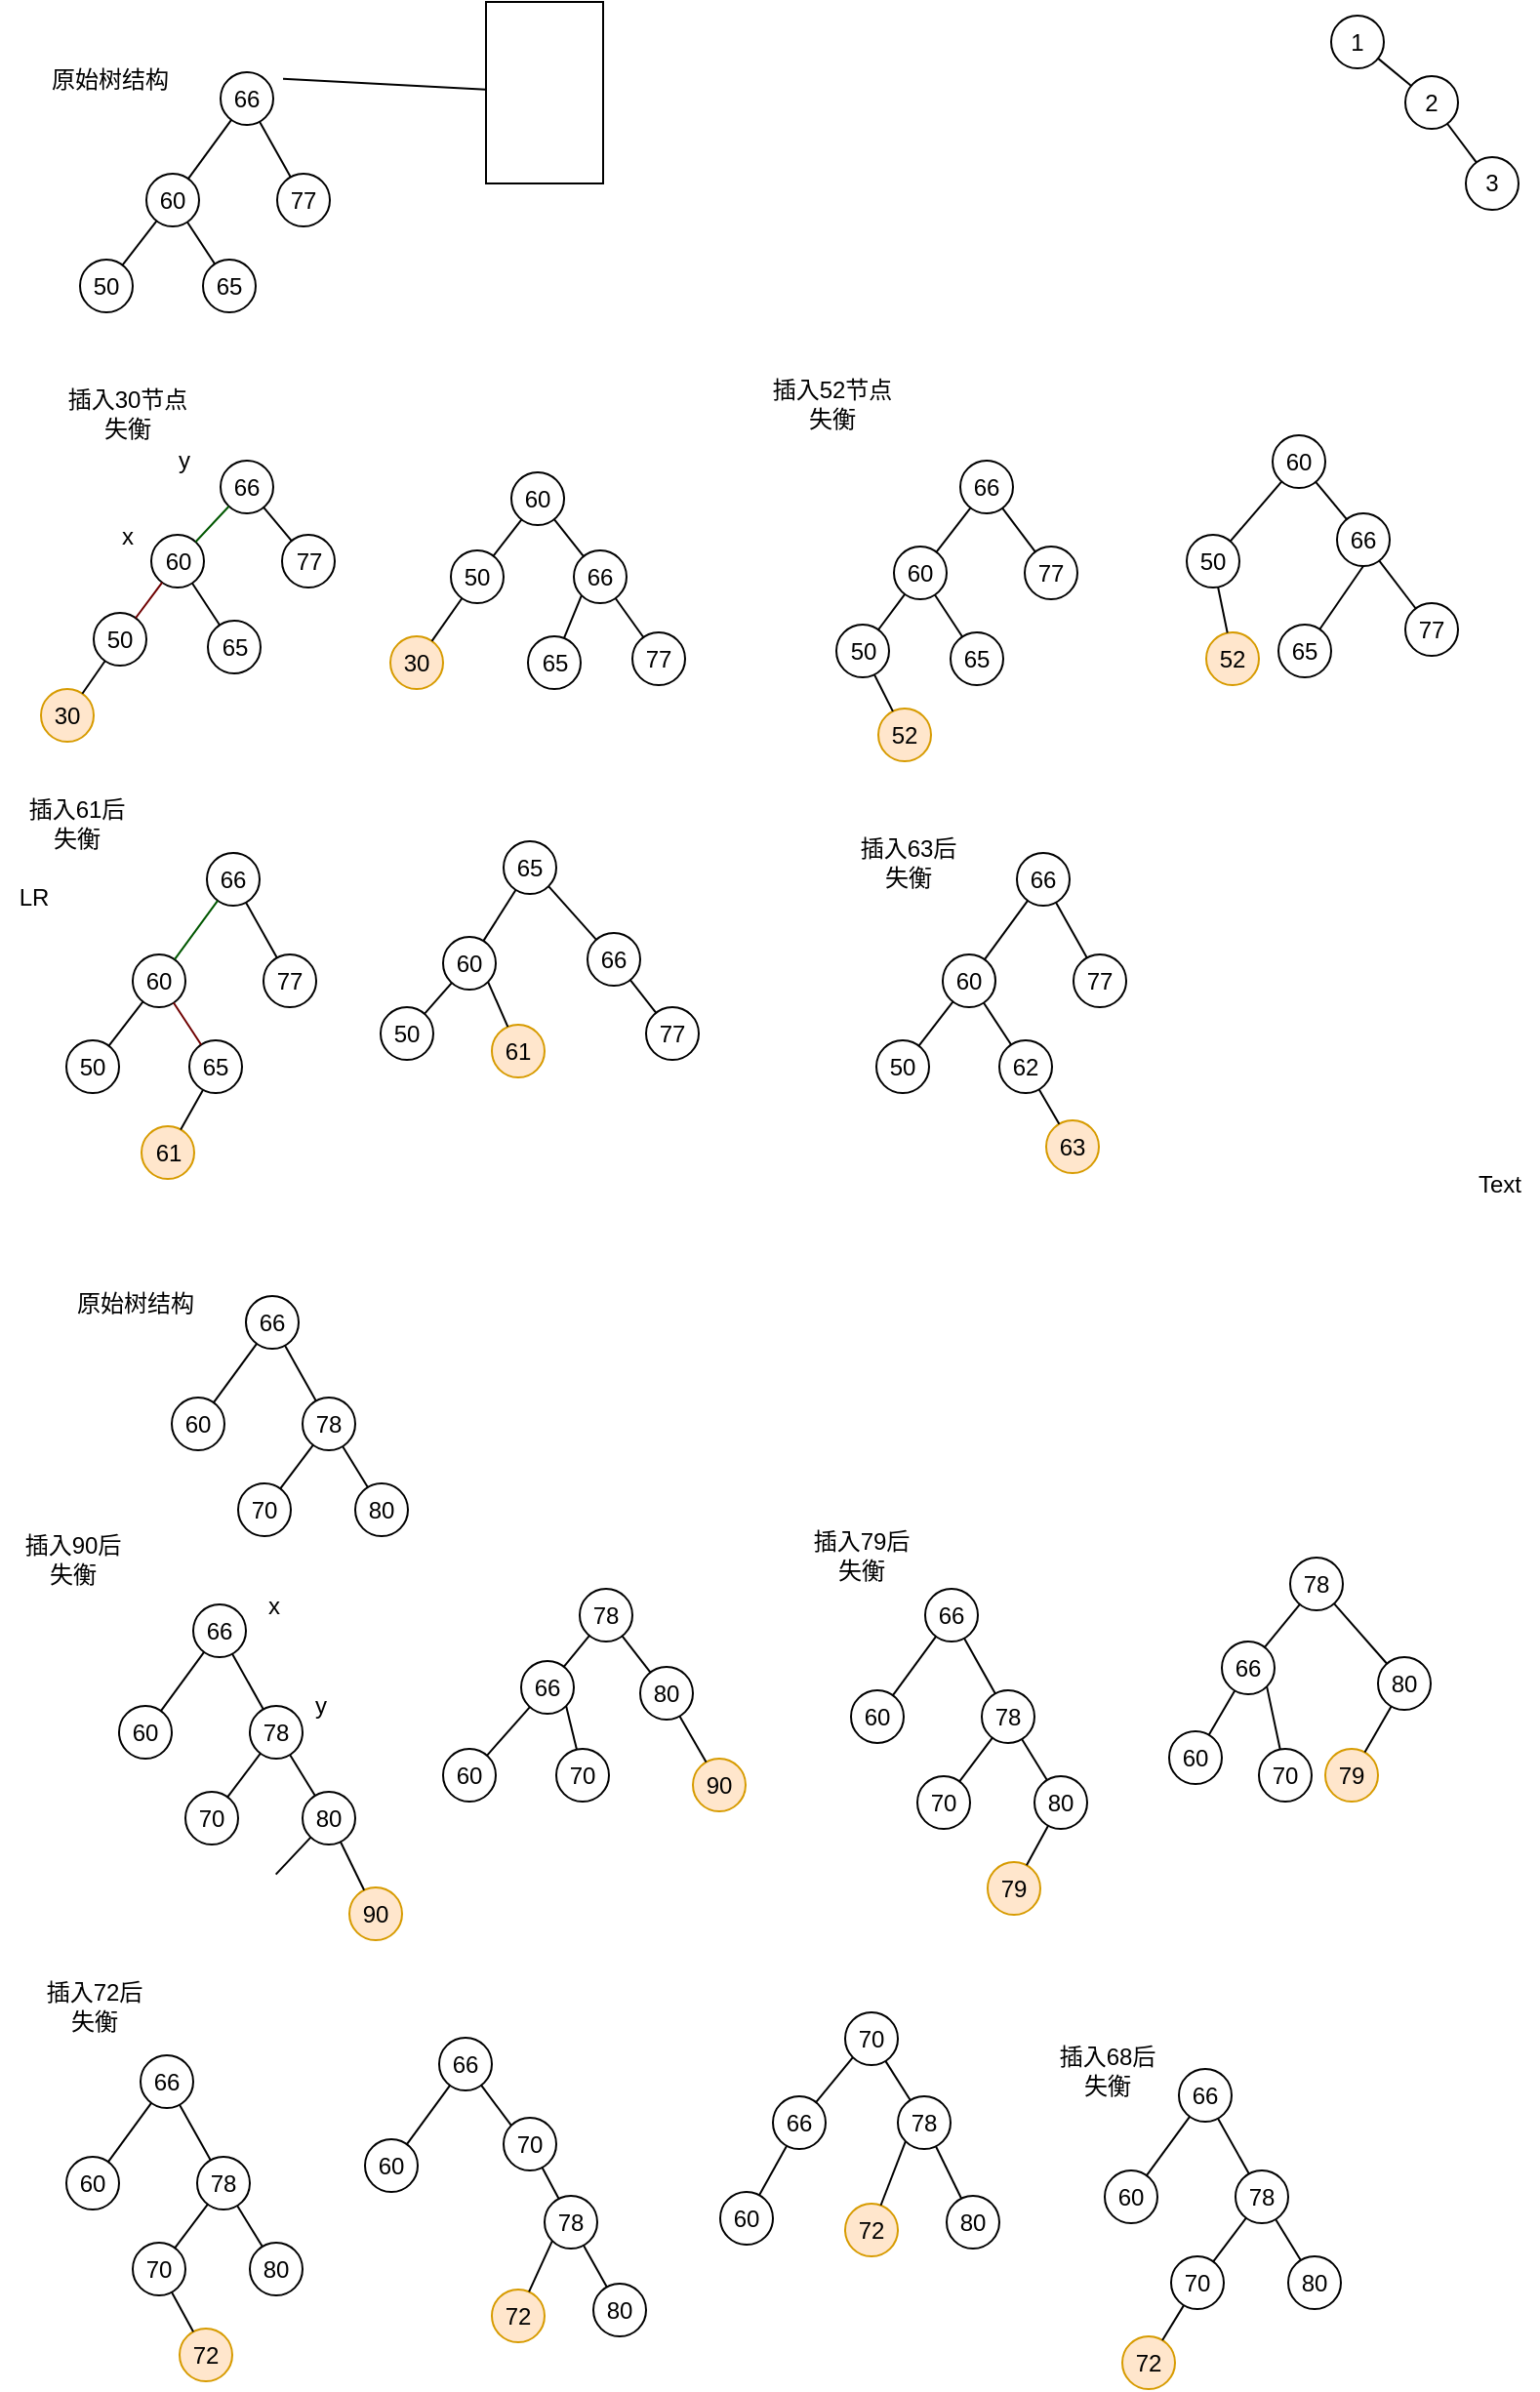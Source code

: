 <mxGraphModel dx="308" dy="327" grid="0" gridSize="10" guides="1" tooltips="1" connect="1" arrows="1" fold="1" page="1" pageScale="1" pageWidth="980" pageHeight="1390" math="0" shadow="0"><root><mxCell id="0"/><mxCell id="1" parent="0"/><mxCell id="elCqUAHHdQK55MtLX6_z-1" value="" style="group" parent="1" vertex="1" connectable="0"><mxGeometry x="33" y="54" width="152" height="132" as="geometry"/></mxCell><mxCell id="elCqUAHHdQK55MtLX6_z-2" value="" style="group" parent="elCqUAHHdQK55MtLX6_z-1" vertex="1" connectable="0"><mxGeometry x="24" y="9" width="128" height="123" as="geometry"/></mxCell><mxCell id="elCqUAHHdQK55MtLX6_z-3" value="66" style="ellipse;whiteSpace=wrap;html=1;aspect=fixed;" parent="elCqUAHHdQK55MtLX6_z-2" vertex="1"><mxGeometry x="72" width="27" height="27" as="geometry"/></mxCell><mxCell id="elCqUAHHdQK55MtLX6_z-4" value="60" style="ellipse;whiteSpace=wrap;html=1;aspect=fixed;" parent="elCqUAHHdQK55MtLX6_z-2" vertex="1"><mxGeometry x="34" y="52" width="27" height="27" as="geometry"/></mxCell><mxCell id="elCqUAHHdQK55MtLX6_z-5" value="" style="rounded=0;orthogonalLoop=1;jettySize=auto;html=1;endArrow=none;endFill=0;" parent="elCqUAHHdQK55MtLX6_z-2" source="elCqUAHHdQK55MtLX6_z-3" target="elCqUAHHdQK55MtLX6_z-4" edge="1"><mxGeometry relative="1" as="geometry"/></mxCell><mxCell id="elCqUAHHdQK55MtLX6_z-6" value="77" style="ellipse;whiteSpace=wrap;html=1;aspect=fixed;" parent="elCqUAHHdQK55MtLX6_z-2" vertex="1"><mxGeometry x="101" y="52" width="27" height="27" as="geometry"/></mxCell><mxCell id="elCqUAHHdQK55MtLX6_z-7" value="" style="edgeStyle=none;rounded=0;orthogonalLoop=1;jettySize=auto;html=1;endArrow=none;endFill=0;" parent="elCqUAHHdQK55MtLX6_z-2" source="elCqUAHHdQK55MtLX6_z-3" target="elCqUAHHdQK55MtLX6_z-6" edge="1"><mxGeometry relative="1" as="geometry"/></mxCell><mxCell id="elCqUAHHdQK55MtLX6_z-8" value="50" style="ellipse;whiteSpace=wrap;html=1;aspect=fixed;" parent="elCqUAHHdQK55MtLX6_z-2" vertex="1"><mxGeometry y="96" width="27" height="27" as="geometry"/></mxCell><mxCell id="elCqUAHHdQK55MtLX6_z-9" value="" style="edgeStyle=none;rounded=0;orthogonalLoop=1;jettySize=auto;html=1;endArrow=none;endFill=0;" parent="elCqUAHHdQK55MtLX6_z-2" source="elCqUAHHdQK55MtLX6_z-4" target="elCqUAHHdQK55MtLX6_z-8" edge="1"><mxGeometry relative="1" as="geometry"/></mxCell><mxCell id="elCqUAHHdQK55MtLX6_z-10" value="65" style="ellipse;whiteSpace=wrap;html=1;aspect=fixed;" parent="elCqUAHHdQK55MtLX6_z-2" vertex="1"><mxGeometry x="63" y="96" width="27" height="27" as="geometry"/></mxCell><mxCell id="elCqUAHHdQK55MtLX6_z-11" value="" style="edgeStyle=none;rounded=0;orthogonalLoop=1;jettySize=auto;html=1;endArrow=none;endFill=0;" parent="elCqUAHHdQK55MtLX6_z-2" source="elCqUAHHdQK55MtLX6_z-4" target="elCqUAHHdQK55MtLX6_z-10" edge="1"><mxGeometry relative="1" as="geometry"/></mxCell><mxCell id="elCqUAHHdQK55MtLX6_z-12" value="原始树结构" style="text;html=1;align=center;verticalAlign=middle;resizable=0;points=[];autosize=1;strokeColor=none;fillColor=none;" parent="elCqUAHHdQK55MtLX6_z-1" vertex="1"><mxGeometry width="78" height="26" as="geometry"/></mxCell><mxCell id="elCqUAHHdQK55MtLX6_z-13" value="" style="group" parent="1" vertex="1" connectable="0"><mxGeometry x="46" y="681" width="179" height="132" as="geometry"/></mxCell><mxCell id="elCqUAHHdQK55MtLX6_z-14" value="原始树结构" style="text;html=1;align=center;verticalAlign=middle;resizable=0;points=[];autosize=1;strokeColor=none;fillColor=none;" parent="elCqUAHHdQK55MtLX6_z-13" vertex="1"><mxGeometry width="78" height="26" as="geometry"/></mxCell><mxCell id="elCqUAHHdQK55MtLX6_z-15" value="66" style="ellipse;whiteSpace=wrap;html=1;aspect=fixed;" parent="elCqUAHHdQK55MtLX6_z-13" vertex="1"><mxGeometry x="96" y="9" width="27" height="27" as="geometry"/></mxCell><mxCell id="elCqUAHHdQK55MtLX6_z-16" value="60" style="ellipse;whiteSpace=wrap;html=1;aspect=fixed;" parent="elCqUAHHdQK55MtLX6_z-13" vertex="1"><mxGeometry x="58" y="61" width="27" height="27" as="geometry"/></mxCell><mxCell id="elCqUAHHdQK55MtLX6_z-17" value="" style="rounded=0;orthogonalLoop=1;jettySize=auto;html=1;endArrow=none;endFill=0;" parent="elCqUAHHdQK55MtLX6_z-13" source="elCqUAHHdQK55MtLX6_z-15" target="elCqUAHHdQK55MtLX6_z-16" edge="1"><mxGeometry relative="1" as="geometry"/></mxCell><mxCell id="elCqUAHHdQK55MtLX6_z-18" value="78" style="ellipse;whiteSpace=wrap;html=1;aspect=fixed;" parent="elCqUAHHdQK55MtLX6_z-13" vertex="1"><mxGeometry x="125" y="61" width="27" height="27" as="geometry"/></mxCell><mxCell id="elCqUAHHdQK55MtLX6_z-19" value="" style="edgeStyle=none;rounded=0;orthogonalLoop=1;jettySize=auto;html=1;endArrow=none;endFill=0;" parent="elCqUAHHdQK55MtLX6_z-13" source="elCqUAHHdQK55MtLX6_z-15" target="elCqUAHHdQK55MtLX6_z-18" edge="1"><mxGeometry relative="1" as="geometry"/></mxCell><mxCell id="elCqUAHHdQK55MtLX6_z-20" value="70" style="ellipse;whiteSpace=wrap;html=1;aspect=fixed;" parent="elCqUAHHdQK55MtLX6_z-13" vertex="1"><mxGeometry x="92" y="105" width="27" height="27" as="geometry"/></mxCell><mxCell id="elCqUAHHdQK55MtLX6_z-21" value="" style="edgeStyle=none;rounded=0;orthogonalLoop=1;jettySize=auto;html=1;endArrow=none;endFill=0;" parent="elCqUAHHdQK55MtLX6_z-13" source="elCqUAHHdQK55MtLX6_z-18" target="elCqUAHHdQK55MtLX6_z-20" edge="1"><mxGeometry relative="1" as="geometry"/></mxCell><mxCell id="elCqUAHHdQK55MtLX6_z-22" value="80" style="ellipse;whiteSpace=wrap;html=1;aspect=fixed;" parent="elCqUAHHdQK55MtLX6_z-13" vertex="1"><mxGeometry x="152" y="105" width="27" height="27" as="geometry"/></mxCell><mxCell id="elCqUAHHdQK55MtLX6_z-23" value="" style="edgeStyle=none;rounded=0;orthogonalLoop=1;jettySize=auto;html=1;endArrow=none;endFill=0;" parent="elCqUAHHdQK55MtLX6_z-13" source="elCqUAHHdQK55MtLX6_z-18" target="elCqUAHHdQK55MtLX6_z-22" edge="1"><mxGeometry relative="1" as="geometry"/></mxCell><mxCell id="elCqUAHHdQK55MtLX6_z-24" value="插入90后&lt;br&gt;失衡" style="text;html=1;align=center;verticalAlign=middle;resizable=0;points=[];autosize=1;strokeColor=none;fillColor=none;" parent="1" vertex="1"><mxGeometry x="19" y="804" width="67" height="41" as="geometry"/></mxCell><mxCell id="elCqUAHHdQK55MtLX6_z-25" value="插入79后&lt;br&gt;失衡" style="text;html=1;align=center;verticalAlign=middle;resizable=0;points=[];autosize=1;strokeColor=none;fillColor=none;" parent="1" vertex="1"><mxGeometry x="423" y="802" width="67" height="41" as="geometry"/></mxCell><mxCell id="elCqUAHHdQK55MtLX6_z-26" value="插入52节点&lt;br&gt;失衡" style="text;html=1;align=center;verticalAlign=middle;resizable=0;points=[];autosize=1;strokeColor=none;fillColor=none;" parent="1" vertex="1"><mxGeometry x="402" y="212" width="79" height="41" as="geometry"/></mxCell><mxCell id="elCqUAHHdQK55MtLX6_z-27" value="52" style="ellipse;whiteSpace=wrap;html=1;aspect=fixed;fillColor=#ffe6cc;strokeColor=#d79b00;" parent="1" vertex="1"><mxGeometry x="466" y="389" width="27" height="27" as="geometry"/></mxCell><mxCell id="elCqUAHHdQK55MtLX6_z-28" value="" style="edgeStyle=none;rounded=0;orthogonalLoop=1;jettySize=auto;html=1;endArrow=none;endFill=0;" parent="1" source="elCqUAHHdQK55MtLX6_z-34" target="elCqUAHHdQK55MtLX6_z-27" edge="1"><mxGeometry relative="1" as="geometry"/></mxCell><mxCell id="elCqUAHHdQK55MtLX6_z-29" value="66" style="ellipse;whiteSpace=wrap;html=1;aspect=fixed;" parent="1" vertex="1"><mxGeometry x="508" y="262" width="27" height="27" as="geometry"/></mxCell><mxCell id="elCqUAHHdQK55MtLX6_z-30" value="60" style="ellipse;whiteSpace=wrap;html=1;aspect=fixed;" parent="1" vertex="1"><mxGeometry x="474" y="306" width="27" height="27" as="geometry"/></mxCell><mxCell id="elCqUAHHdQK55MtLX6_z-31" value="" style="rounded=0;orthogonalLoop=1;jettySize=auto;html=1;endArrow=none;endFill=0;" parent="1" source="elCqUAHHdQK55MtLX6_z-29" target="elCqUAHHdQK55MtLX6_z-30" edge="1"><mxGeometry relative="1" as="geometry"/></mxCell><mxCell id="elCqUAHHdQK55MtLX6_z-32" value="77" style="ellipse;whiteSpace=wrap;html=1;aspect=fixed;" parent="1" vertex="1"><mxGeometry x="541" y="306" width="27" height="27" as="geometry"/></mxCell><mxCell id="elCqUAHHdQK55MtLX6_z-33" value="" style="edgeStyle=none;rounded=0;orthogonalLoop=1;jettySize=auto;html=1;endArrow=none;endFill=0;" parent="1" source="elCqUAHHdQK55MtLX6_z-29" target="elCqUAHHdQK55MtLX6_z-32" edge="1"><mxGeometry relative="1" as="geometry"/></mxCell><mxCell id="elCqUAHHdQK55MtLX6_z-34" value="50" style="ellipse;whiteSpace=wrap;html=1;aspect=fixed;" parent="1" vertex="1"><mxGeometry x="444.5" y="346" width="27" height="27" as="geometry"/></mxCell><mxCell id="elCqUAHHdQK55MtLX6_z-35" value="" style="edgeStyle=none;rounded=0;orthogonalLoop=1;jettySize=auto;html=1;endArrow=none;endFill=0;" parent="1" source="elCqUAHHdQK55MtLX6_z-30" target="elCqUAHHdQK55MtLX6_z-34" edge="1"><mxGeometry relative="1" as="geometry"/></mxCell><mxCell id="elCqUAHHdQK55MtLX6_z-36" value="65" style="ellipse;whiteSpace=wrap;html=1;aspect=fixed;" parent="1" vertex="1"><mxGeometry x="503" y="350" width="27" height="27" as="geometry"/></mxCell><mxCell id="elCqUAHHdQK55MtLX6_z-37" value="" style="edgeStyle=none;rounded=0;orthogonalLoop=1;jettySize=auto;html=1;endArrow=none;endFill=0;" parent="1" source="elCqUAHHdQK55MtLX6_z-30" target="elCqUAHHdQK55MtLX6_z-36" edge="1"><mxGeometry relative="1" as="geometry"/></mxCell><mxCell id="elCqUAHHdQK55MtLX6_z-38" value="插入30节点&lt;br&gt;失衡" style="text;html=1;align=center;verticalAlign=middle;resizable=0;points=[];autosize=1;strokeColor=none;fillColor=none;" parent="1" vertex="1"><mxGeometry x="41.5" y="217" width="79" height="41" as="geometry"/></mxCell><mxCell id="elCqUAHHdQK55MtLX6_z-39" value="30" style="ellipse;whiteSpace=wrap;html=1;aspect=fixed;fillColor=#ffe6cc;strokeColor=#d79b00;" parent="1" vertex="1"><mxGeometry x="37" y="379" width="27" height="27" as="geometry"/></mxCell><mxCell id="elCqUAHHdQK55MtLX6_z-40" value="" style="edgeStyle=none;rounded=0;orthogonalLoop=1;jettySize=auto;html=1;endArrow=none;endFill=0;" parent="1" source="elCqUAHHdQK55MtLX6_z-46" target="elCqUAHHdQK55MtLX6_z-39" edge="1"><mxGeometry relative="1" as="geometry"/></mxCell><mxCell id="elCqUAHHdQK55MtLX6_z-41" value="66" style="ellipse;whiteSpace=wrap;html=1;aspect=fixed;" parent="1" vertex="1"><mxGeometry x="129" y="262" width="27" height="27" as="geometry"/></mxCell><mxCell id="elCqUAHHdQK55MtLX6_z-42" value="60" style="ellipse;whiteSpace=wrap;html=1;aspect=fixed;" parent="1" vertex="1"><mxGeometry x="93.5" y="300" width="27" height="27" as="geometry"/></mxCell><mxCell id="elCqUAHHdQK55MtLX6_z-43" value="" style="rounded=0;orthogonalLoop=1;jettySize=auto;html=1;endArrow=none;endFill=0;fillColor=#008a00;strokeColor=#005700;" parent="1" source="elCqUAHHdQK55MtLX6_z-41" target="elCqUAHHdQK55MtLX6_z-42" edge="1"><mxGeometry relative="1" as="geometry"/></mxCell><mxCell id="elCqUAHHdQK55MtLX6_z-44" value="77" style="ellipse;whiteSpace=wrap;html=1;aspect=fixed;" parent="1" vertex="1"><mxGeometry x="160.5" y="300" width="27" height="27" as="geometry"/></mxCell><mxCell id="elCqUAHHdQK55MtLX6_z-45" value="" style="edgeStyle=none;rounded=0;orthogonalLoop=1;jettySize=auto;html=1;endArrow=none;endFill=0;" parent="1" source="elCqUAHHdQK55MtLX6_z-41" target="elCqUAHHdQK55MtLX6_z-44" edge="1"><mxGeometry relative="1" as="geometry"/></mxCell><mxCell id="elCqUAHHdQK55MtLX6_z-46" value="50" style="ellipse;whiteSpace=wrap;html=1;aspect=fixed;" parent="1" vertex="1"><mxGeometry x="64" y="340" width="27" height="27" as="geometry"/></mxCell><mxCell id="elCqUAHHdQK55MtLX6_z-47" value="" style="edgeStyle=none;rounded=0;orthogonalLoop=1;jettySize=auto;html=1;endArrow=none;endFill=0;fillColor=#a20025;strokeColor=#6F0000;" parent="1" source="elCqUAHHdQK55MtLX6_z-42" target="elCqUAHHdQK55MtLX6_z-46" edge="1"><mxGeometry relative="1" as="geometry"/></mxCell><mxCell id="elCqUAHHdQK55MtLX6_z-48" value="65" style="ellipse;whiteSpace=wrap;html=1;aspect=fixed;" parent="1" vertex="1"><mxGeometry x="122.5" y="344" width="27" height="27" as="geometry"/></mxCell><mxCell id="elCqUAHHdQK55MtLX6_z-49" value="" style="edgeStyle=none;rounded=0;orthogonalLoop=1;jettySize=auto;html=1;endArrow=none;endFill=0;" parent="1" source="elCqUAHHdQK55MtLX6_z-42" target="elCqUAHHdQK55MtLX6_z-48" edge="1"><mxGeometry relative="1" as="geometry"/></mxCell><mxCell id="elCqUAHHdQK55MtLX6_z-50" value="插入61后&lt;br&gt;失衡" style="text;html=1;align=center;verticalAlign=middle;resizable=0;points=[];autosize=1;strokeColor=none;fillColor=none;" parent="1" vertex="1"><mxGeometry x="21.5" y="427" width="67" height="41" as="geometry"/></mxCell><mxCell id="elCqUAHHdQK55MtLX6_z-51" value="61" style="ellipse;whiteSpace=wrap;html=1;aspect=fixed;fillColor=#ffe6cc;strokeColor=#d79b00;" parent="1" vertex="1"><mxGeometry x="88.5" y="603" width="27" height="27" as="geometry"/></mxCell><mxCell id="elCqUAHHdQK55MtLX6_z-52" value="" style="edgeStyle=none;rounded=0;orthogonalLoop=1;jettySize=auto;html=1;endArrow=none;endFill=0;" parent="1" source="elCqUAHHdQK55MtLX6_z-60" target="elCqUAHHdQK55MtLX6_z-51" edge="1"><mxGeometry relative="1" as="geometry"/></mxCell><mxCell id="elCqUAHHdQK55MtLX6_z-53" value="66" style="ellipse;whiteSpace=wrap;html=1;aspect=fixed;" parent="1" vertex="1"><mxGeometry x="122" y="463" width="27" height="27" as="geometry"/></mxCell><mxCell id="elCqUAHHdQK55MtLX6_z-54" value="60" style="ellipse;whiteSpace=wrap;html=1;aspect=fixed;" parent="1" vertex="1"><mxGeometry x="84" y="515" width="27" height="27" as="geometry"/></mxCell><mxCell id="elCqUAHHdQK55MtLX6_z-55" value="" style="rounded=0;orthogonalLoop=1;jettySize=auto;html=1;endArrow=none;endFill=0;fillColor=#008a00;strokeColor=#005700;" parent="1" source="elCqUAHHdQK55MtLX6_z-53" target="elCqUAHHdQK55MtLX6_z-54" edge="1"><mxGeometry relative="1" as="geometry"/></mxCell><mxCell id="elCqUAHHdQK55MtLX6_z-56" value="77" style="ellipse;whiteSpace=wrap;html=1;aspect=fixed;" parent="1" vertex="1"><mxGeometry x="151" y="515" width="27" height="27" as="geometry"/></mxCell><mxCell id="elCqUAHHdQK55MtLX6_z-57" value="" style="edgeStyle=none;rounded=0;orthogonalLoop=1;jettySize=auto;html=1;endArrow=none;endFill=0;" parent="1" source="elCqUAHHdQK55MtLX6_z-53" target="elCqUAHHdQK55MtLX6_z-56" edge="1"><mxGeometry relative="1" as="geometry"/></mxCell><mxCell id="elCqUAHHdQK55MtLX6_z-58" value="50" style="ellipse;whiteSpace=wrap;html=1;aspect=fixed;" parent="1" vertex="1"><mxGeometry x="50" y="559" width="27" height="27" as="geometry"/></mxCell><mxCell id="elCqUAHHdQK55MtLX6_z-59" value="" style="edgeStyle=none;rounded=0;orthogonalLoop=1;jettySize=auto;html=1;endArrow=none;endFill=0;" parent="1" source="elCqUAHHdQK55MtLX6_z-54" target="elCqUAHHdQK55MtLX6_z-58" edge="1"><mxGeometry relative="1" as="geometry"/></mxCell><mxCell id="elCqUAHHdQK55MtLX6_z-60" value="65" style="ellipse;whiteSpace=wrap;html=1;aspect=fixed;" parent="1" vertex="1"><mxGeometry x="113" y="559" width="27" height="27" as="geometry"/></mxCell><mxCell id="elCqUAHHdQK55MtLX6_z-61" value="" style="edgeStyle=none;rounded=0;orthogonalLoop=1;jettySize=auto;html=1;endArrow=none;endFill=0;fillColor=#a20025;strokeColor=#6F0000;" parent="1" source="elCqUAHHdQK55MtLX6_z-54" target="elCqUAHHdQK55MtLX6_z-60" edge="1"><mxGeometry relative="1" as="geometry"/></mxCell><mxCell id="elCqUAHHdQK55MtLX6_z-62" value="插入63后&lt;br&gt;失衡" style="text;html=1;align=center;verticalAlign=middle;resizable=0;points=[];autosize=1;strokeColor=none;fillColor=none;" parent="1" vertex="1"><mxGeometry x="447" y="447" width="67" height="41" as="geometry"/></mxCell><mxCell id="elCqUAHHdQK55MtLX6_z-63" value="63" style="ellipse;whiteSpace=wrap;html=1;aspect=fixed;fillColor=#ffe6cc;strokeColor=#d79b00;" parent="1" vertex="1"><mxGeometry x="552" y="600" width="27" height="27" as="geometry"/></mxCell><mxCell id="elCqUAHHdQK55MtLX6_z-64" value="" style="edgeStyle=none;rounded=0;orthogonalLoop=1;jettySize=auto;html=1;endArrow=none;endFill=0;" parent="1" source="elCqUAHHdQK55MtLX6_z-72" target="elCqUAHHdQK55MtLX6_z-63" edge="1"><mxGeometry relative="1" as="geometry"/></mxCell><mxCell id="elCqUAHHdQK55MtLX6_z-65" value="66" style="ellipse;whiteSpace=wrap;html=1;aspect=fixed;" parent="1" vertex="1"><mxGeometry x="537" y="463" width="27" height="27" as="geometry"/></mxCell><mxCell id="elCqUAHHdQK55MtLX6_z-66" value="60" style="ellipse;whiteSpace=wrap;html=1;aspect=fixed;" parent="1" vertex="1"><mxGeometry x="499" y="515" width="27" height="27" as="geometry"/></mxCell><mxCell id="elCqUAHHdQK55MtLX6_z-67" value="" style="rounded=0;orthogonalLoop=1;jettySize=auto;html=1;endArrow=none;endFill=0;" parent="1" source="elCqUAHHdQK55MtLX6_z-65" target="elCqUAHHdQK55MtLX6_z-66" edge="1"><mxGeometry relative="1" as="geometry"/></mxCell><mxCell id="elCqUAHHdQK55MtLX6_z-68" value="77" style="ellipse;whiteSpace=wrap;html=1;aspect=fixed;" parent="1" vertex="1"><mxGeometry x="566" y="515" width="27" height="27" as="geometry"/></mxCell><mxCell id="elCqUAHHdQK55MtLX6_z-69" value="" style="edgeStyle=none;rounded=0;orthogonalLoop=1;jettySize=auto;html=1;endArrow=none;endFill=0;" parent="1" source="elCqUAHHdQK55MtLX6_z-65" target="elCqUAHHdQK55MtLX6_z-68" edge="1"><mxGeometry relative="1" as="geometry"/></mxCell><mxCell id="elCqUAHHdQK55MtLX6_z-70" value="50" style="ellipse;whiteSpace=wrap;html=1;aspect=fixed;" parent="1" vertex="1"><mxGeometry x="465" y="559" width="27" height="27" as="geometry"/></mxCell><mxCell id="elCqUAHHdQK55MtLX6_z-71" value="" style="edgeStyle=none;rounded=0;orthogonalLoop=1;jettySize=auto;html=1;endArrow=none;endFill=0;" parent="1" source="elCqUAHHdQK55MtLX6_z-66" target="elCqUAHHdQK55MtLX6_z-70" edge="1"><mxGeometry relative="1" as="geometry"/></mxCell><mxCell id="elCqUAHHdQK55MtLX6_z-72" value="62" style="ellipse;whiteSpace=wrap;html=1;aspect=fixed;" parent="1" vertex="1"><mxGeometry x="528" y="559" width="27" height="27" as="geometry"/></mxCell><mxCell id="elCqUAHHdQK55MtLX6_z-73" value="" style="edgeStyle=none;rounded=0;orthogonalLoop=1;jettySize=auto;html=1;endArrow=none;endFill=0;" parent="1" source="elCqUAHHdQK55MtLX6_z-66" target="elCqUAHHdQK55MtLX6_z-72" edge="1"><mxGeometry relative="1" as="geometry"/></mxCell><mxCell id="elCqUAHHdQK55MtLX6_z-74" value="66" style="ellipse;whiteSpace=wrap;html=1;aspect=fixed;" parent="1" vertex="1"><mxGeometry x="115" y="848" width="27" height="27" as="geometry"/></mxCell><mxCell id="elCqUAHHdQK55MtLX6_z-75" value="60" style="ellipse;whiteSpace=wrap;html=1;aspect=fixed;" parent="1" vertex="1"><mxGeometry x="77" y="900" width="27" height="27" as="geometry"/></mxCell><mxCell id="elCqUAHHdQK55MtLX6_z-76" value="" style="rounded=0;orthogonalLoop=1;jettySize=auto;html=1;endArrow=none;endFill=0;" parent="1" source="elCqUAHHdQK55MtLX6_z-74" target="elCqUAHHdQK55MtLX6_z-75" edge="1"><mxGeometry relative="1" as="geometry"/></mxCell><mxCell id="elCqUAHHdQK55MtLX6_z-77" value="78" style="ellipse;whiteSpace=wrap;html=1;aspect=fixed;" parent="1" vertex="1"><mxGeometry x="144" y="900" width="27" height="27" as="geometry"/></mxCell><mxCell id="elCqUAHHdQK55MtLX6_z-78" value="" style="edgeStyle=none;rounded=0;orthogonalLoop=1;jettySize=auto;html=1;endArrow=none;endFill=0;" parent="1" source="elCqUAHHdQK55MtLX6_z-74" target="elCqUAHHdQK55MtLX6_z-77" edge="1"><mxGeometry relative="1" as="geometry"/></mxCell><mxCell id="elCqUAHHdQK55MtLX6_z-79" value="70" style="ellipse;whiteSpace=wrap;html=1;aspect=fixed;" parent="1" vertex="1"><mxGeometry x="111" y="944" width="27" height="27" as="geometry"/></mxCell><mxCell id="elCqUAHHdQK55MtLX6_z-80" value="" style="edgeStyle=none;rounded=0;orthogonalLoop=1;jettySize=auto;html=1;endArrow=none;endFill=0;" parent="1" source="elCqUAHHdQK55MtLX6_z-77" target="elCqUAHHdQK55MtLX6_z-79" edge="1"><mxGeometry relative="1" as="geometry"/></mxCell><mxCell id="elCqUAHHdQK55MtLX6_z-81" style="edgeStyle=none;rounded=0;orthogonalLoop=1;jettySize=auto;html=1;endArrow=none;endFill=0;" parent="1" source="elCqUAHHdQK55MtLX6_z-82" edge="1"><mxGeometry relative="1" as="geometry"><mxPoint x="157.333" y="986.333" as="targetPoint"/></mxGeometry></mxCell><mxCell id="elCqUAHHdQK55MtLX6_z-82" value="80" style="ellipse;whiteSpace=wrap;html=1;aspect=fixed;" parent="1" vertex="1"><mxGeometry x="171" y="944" width="27" height="27" as="geometry"/></mxCell><mxCell id="elCqUAHHdQK55MtLX6_z-83" value="" style="edgeStyle=none;rounded=0;orthogonalLoop=1;jettySize=auto;html=1;endArrow=none;endFill=0;" parent="1" source="elCqUAHHdQK55MtLX6_z-77" target="elCqUAHHdQK55MtLX6_z-82" edge="1"><mxGeometry relative="1" as="geometry"/></mxCell><mxCell id="elCqUAHHdQK55MtLX6_z-84" value="90" style="ellipse;whiteSpace=wrap;html=1;aspect=fixed;fillColor=#ffe6cc;strokeColor=#d79b00;" parent="1" vertex="1"><mxGeometry x="195" y="993" width="27" height="27" as="geometry"/></mxCell><mxCell id="elCqUAHHdQK55MtLX6_z-85" value="" style="edgeStyle=none;rounded=0;orthogonalLoop=1;jettySize=auto;html=1;endArrow=none;endFill=0;" parent="1" source="elCqUAHHdQK55MtLX6_z-82" target="elCqUAHHdQK55MtLX6_z-84" edge="1"><mxGeometry relative="1" as="geometry"/></mxCell><mxCell id="elCqUAHHdQK55MtLX6_z-86" value="66" style="ellipse;whiteSpace=wrap;html=1;aspect=fixed;" parent="1" vertex="1"><mxGeometry x="490" y="840" width="27" height="27" as="geometry"/></mxCell><mxCell id="elCqUAHHdQK55MtLX6_z-87" value="60" style="ellipse;whiteSpace=wrap;html=1;aspect=fixed;" parent="1" vertex="1"><mxGeometry x="452" y="892" width="27" height="27" as="geometry"/></mxCell><mxCell id="elCqUAHHdQK55MtLX6_z-88" value="" style="rounded=0;orthogonalLoop=1;jettySize=auto;html=1;endArrow=none;endFill=0;" parent="1" source="elCqUAHHdQK55MtLX6_z-86" target="elCqUAHHdQK55MtLX6_z-87" edge="1"><mxGeometry relative="1" as="geometry"/></mxCell><mxCell id="elCqUAHHdQK55MtLX6_z-89" value="78" style="ellipse;whiteSpace=wrap;html=1;aspect=fixed;" parent="1" vertex="1"><mxGeometry x="519" y="892" width="27" height="27" as="geometry"/></mxCell><mxCell id="elCqUAHHdQK55MtLX6_z-90" value="" style="edgeStyle=none;rounded=0;orthogonalLoop=1;jettySize=auto;html=1;endArrow=none;endFill=0;" parent="1" source="elCqUAHHdQK55MtLX6_z-86" target="elCqUAHHdQK55MtLX6_z-89" edge="1"><mxGeometry relative="1" as="geometry"/></mxCell><mxCell id="elCqUAHHdQK55MtLX6_z-91" value="70" style="ellipse;whiteSpace=wrap;html=1;aspect=fixed;" parent="1" vertex="1"><mxGeometry x="486" y="936" width="27" height="27" as="geometry"/></mxCell><mxCell id="elCqUAHHdQK55MtLX6_z-92" value="" style="edgeStyle=none;rounded=0;orthogonalLoop=1;jettySize=auto;html=1;endArrow=none;endFill=0;" parent="1" source="elCqUAHHdQK55MtLX6_z-89" target="elCqUAHHdQK55MtLX6_z-91" edge="1"><mxGeometry relative="1" as="geometry"/></mxCell><mxCell id="elCqUAHHdQK55MtLX6_z-93" value="80" style="ellipse;whiteSpace=wrap;html=1;aspect=fixed;" parent="1" vertex="1"><mxGeometry x="546" y="936" width="27" height="27" as="geometry"/></mxCell><mxCell id="elCqUAHHdQK55MtLX6_z-94" value="" style="edgeStyle=none;rounded=0;orthogonalLoop=1;jettySize=auto;html=1;endArrow=none;endFill=0;" parent="1" source="elCqUAHHdQK55MtLX6_z-89" target="elCqUAHHdQK55MtLX6_z-93" edge="1"><mxGeometry relative="1" as="geometry"/></mxCell><mxCell id="elCqUAHHdQK55MtLX6_z-95" value="79" style="ellipse;whiteSpace=wrap;html=1;aspect=fixed;fillColor=#ffe6cc;strokeColor=#d79b00;" parent="1" vertex="1"><mxGeometry x="522" y="980" width="27" height="27" as="geometry"/></mxCell><mxCell id="elCqUAHHdQK55MtLX6_z-96" value="" style="edgeStyle=none;rounded=0;orthogonalLoop=1;jettySize=auto;html=1;endArrow=none;endFill=0;" parent="1" source="elCqUAHHdQK55MtLX6_z-93" target="elCqUAHHdQK55MtLX6_z-95" edge="1"><mxGeometry relative="1" as="geometry"/></mxCell><mxCell id="elCqUAHHdQK55MtLX6_z-97" value="插入72后&lt;br&gt;失衡" style="text;html=1;align=center;verticalAlign=middle;resizable=0;points=[];autosize=1;strokeColor=none;fillColor=none;" parent="1" vertex="1"><mxGeometry x="30" y="1033" width="67" height="41" as="geometry"/></mxCell><mxCell id="elCqUAHHdQK55MtLX6_z-98" value="66" style="ellipse;whiteSpace=wrap;html=1;aspect=fixed;" parent="1" vertex="1"><mxGeometry x="88" y="1079" width="27" height="27" as="geometry"/></mxCell><mxCell id="elCqUAHHdQK55MtLX6_z-99" value="60" style="ellipse;whiteSpace=wrap;html=1;aspect=fixed;" parent="1" vertex="1"><mxGeometry x="50" y="1131" width="27" height="27" as="geometry"/></mxCell><mxCell id="elCqUAHHdQK55MtLX6_z-100" value="" style="rounded=0;orthogonalLoop=1;jettySize=auto;html=1;endArrow=none;endFill=0;" parent="1" source="elCqUAHHdQK55MtLX6_z-98" target="elCqUAHHdQK55MtLX6_z-99" edge="1"><mxGeometry relative="1" as="geometry"/></mxCell><mxCell id="elCqUAHHdQK55MtLX6_z-101" value="78" style="ellipse;whiteSpace=wrap;html=1;aspect=fixed;" parent="1" vertex="1"><mxGeometry x="117" y="1131" width="27" height="27" as="geometry"/></mxCell><mxCell id="elCqUAHHdQK55MtLX6_z-102" value="" style="edgeStyle=none;rounded=0;orthogonalLoop=1;jettySize=auto;html=1;endArrow=none;endFill=0;" parent="1" source="elCqUAHHdQK55MtLX6_z-98" target="elCqUAHHdQK55MtLX6_z-101" edge="1"><mxGeometry relative="1" as="geometry"/></mxCell><mxCell id="elCqUAHHdQK55MtLX6_z-103" value="70" style="ellipse;whiteSpace=wrap;html=1;aspect=fixed;" parent="1" vertex="1"><mxGeometry x="84" y="1175" width="27" height="27" as="geometry"/></mxCell><mxCell id="elCqUAHHdQK55MtLX6_z-104" value="" style="edgeStyle=none;rounded=0;orthogonalLoop=1;jettySize=auto;html=1;endArrow=none;endFill=0;" parent="1" source="elCqUAHHdQK55MtLX6_z-101" target="elCqUAHHdQK55MtLX6_z-103" edge="1"><mxGeometry relative="1" as="geometry"/></mxCell><mxCell id="elCqUAHHdQK55MtLX6_z-105" value="80" style="ellipse;whiteSpace=wrap;html=1;aspect=fixed;" parent="1" vertex="1"><mxGeometry x="144" y="1175" width="27" height="27" as="geometry"/></mxCell><mxCell id="elCqUAHHdQK55MtLX6_z-106" value="" style="edgeStyle=none;rounded=0;orthogonalLoop=1;jettySize=auto;html=1;endArrow=none;endFill=0;" parent="1" source="elCqUAHHdQK55MtLX6_z-101" target="elCqUAHHdQK55MtLX6_z-105" edge="1"><mxGeometry relative="1" as="geometry"/></mxCell><mxCell id="elCqUAHHdQK55MtLX6_z-107" value="72" style="ellipse;whiteSpace=wrap;html=1;aspect=fixed;fillColor=#ffe6cc;strokeColor=#d79b00;" parent="1" vertex="1"><mxGeometry x="108" y="1219" width="27" height="27" as="geometry"/></mxCell><mxCell id="elCqUAHHdQK55MtLX6_z-108" value="" style="edgeStyle=none;rounded=0;orthogonalLoop=1;jettySize=auto;html=1;endArrow=none;endFill=0;" parent="1" source="elCqUAHHdQK55MtLX6_z-103" target="elCqUAHHdQK55MtLX6_z-107" edge="1"><mxGeometry relative="1" as="geometry"/></mxCell><mxCell id="elCqUAHHdQK55MtLX6_z-109" value="插入68后&lt;br&gt;失衡" style="text;html=1;align=center;verticalAlign=middle;resizable=0;points=[];autosize=1;strokeColor=none;fillColor=none;" parent="1" vertex="1"><mxGeometry x="549" y="1066" width="67" height="41" as="geometry"/></mxCell><mxCell id="elCqUAHHdQK55MtLX6_z-110" value="66" style="ellipse;whiteSpace=wrap;html=1;aspect=fixed;" parent="1" vertex="1"><mxGeometry x="620" y="1086" width="27" height="27" as="geometry"/></mxCell><mxCell id="elCqUAHHdQK55MtLX6_z-111" value="60" style="ellipse;whiteSpace=wrap;html=1;aspect=fixed;" parent="1" vertex="1"><mxGeometry x="582" y="1138" width="27" height="27" as="geometry"/></mxCell><mxCell id="elCqUAHHdQK55MtLX6_z-112" value="" style="rounded=0;orthogonalLoop=1;jettySize=auto;html=1;endArrow=none;endFill=0;" parent="1" source="elCqUAHHdQK55MtLX6_z-110" target="elCqUAHHdQK55MtLX6_z-111" edge="1"><mxGeometry relative="1" as="geometry"/></mxCell><mxCell id="elCqUAHHdQK55MtLX6_z-113" value="78" style="ellipse;whiteSpace=wrap;html=1;aspect=fixed;" parent="1" vertex="1"><mxGeometry x="649" y="1138" width="27" height="27" as="geometry"/></mxCell><mxCell id="elCqUAHHdQK55MtLX6_z-114" value="" style="edgeStyle=none;rounded=0;orthogonalLoop=1;jettySize=auto;html=1;endArrow=none;endFill=0;" parent="1" source="elCqUAHHdQK55MtLX6_z-110" target="elCqUAHHdQK55MtLX6_z-113" edge="1"><mxGeometry relative="1" as="geometry"/></mxCell><mxCell id="elCqUAHHdQK55MtLX6_z-115" value="70" style="ellipse;whiteSpace=wrap;html=1;aspect=fixed;" parent="1" vertex="1"><mxGeometry x="616" y="1182" width="27" height="27" as="geometry"/></mxCell><mxCell id="elCqUAHHdQK55MtLX6_z-116" value="" style="edgeStyle=none;rounded=0;orthogonalLoop=1;jettySize=auto;html=1;endArrow=none;endFill=0;" parent="1" source="elCqUAHHdQK55MtLX6_z-113" target="elCqUAHHdQK55MtLX6_z-115" edge="1"><mxGeometry relative="1" as="geometry"/></mxCell><mxCell id="elCqUAHHdQK55MtLX6_z-117" value="80" style="ellipse;whiteSpace=wrap;html=1;aspect=fixed;" parent="1" vertex="1"><mxGeometry x="676" y="1182" width="27" height="27" as="geometry"/></mxCell><mxCell id="elCqUAHHdQK55MtLX6_z-118" value="" style="edgeStyle=none;rounded=0;orthogonalLoop=1;jettySize=auto;html=1;endArrow=none;endFill=0;" parent="1" source="elCqUAHHdQK55MtLX6_z-113" target="elCqUAHHdQK55MtLX6_z-117" edge="1"><mxGeometry relative="1" as="geometry"/></mxCell><mxCell id="elCqUAHHdQK55MtLX6_z-119" value="72" style="ellipse;whiteSpace=wrap;html=1;aspect=fixed;fillColor=#ffe6cc;strokeColor=#d79b00;" parent="1" vertex="1"><mxGeometry x="591" y="1223" width="27" height="27" as="geometry"/></mxCell><mxCell id="elCqUAHHdQK55MtLX6_z-120" value="" style="edgeStyle=none;rounded=0;orthogonalLoop=1;jettySize=auto;html=1;endArrow=none;endFill=0;" parent="1" source="elCqUAHHdQK55MtLX6_z-115" target="elCqUAHHdQK55MtLX6_z-119" edge="1"><mxGeometry relative="1" as="geometry"/></mxCell><mxCell id="elCqUAHHdQK55MtLX6_z-121" value="1" style="ellipse;whiteSpace=wrap;html=1;aspect=fixed;" parent="1" vertex="1"><mxGeometry x="698" y="34" width="27" height="27" as="geometry"/></mxCell><mxCell id="elCqUAHHdQK55MtLX6_z-122" value="" style="edgeStyle=none;rounded=0;orthogonalLoop=1;jettySize=auto;html=1;endArrow=none;endFill=0;" parent="1" source="elCqUAHHdQK55MtLX6_z-123" target="elCqUAHHdQK55MtLX6_z-125" edge="1"><mxGeometry relative="1" as="geometry"/></mxCell><mxCell id="elCqUAHHdQK55MtLX6_z-123" value="2" style="ellipse;whiteSpace=wrap;html=1;aspect=fixed;" parent="1" vertex="1"><mxGeometry x="736" y="65" width="27" height="27" as="geometry"/></mxCell><mxCell id="elCqUAHHdQK55MtLX6_z-124" value="" style="edgeStyle=none;rounded=0;orthogonalLoop=1;jettySize=auto;html=1;endArrow=none;endFill=0;" parent="1" source="elCqUAHHdQK55MtLX6_z-121" target="elCqUAHHdQK55MtLX6_z-123" edge="1"><mxGeometry relative="1" as="geometry"/></mxCell><mxCell id="elCqUAHHdQK55MtLX6_z-125" value="3" style="ellipse;whiteSpace=wrap;html=1;aspect=fixed;" parent="1" vertex="1"><mxGeometry x="767" y="106.5" width="27" height="27" as="geometry"/></mxCell><mxCell id="elCqUAHHdQK55MtLX6_z-126" value="30" style="ellipse;whiteSpace=wrap;html=1;aspect=fixed;fillColor=#ffe6cc;strokeColor=#d79b00;" parent="1" vertex="1"><mxGeometry x="216" y="352" width="27" height="27" as="geometry"/></mxCell><mxCell id="elCqUAHHdQK55MtLX6_z-127" value="" style="edgeStyle=none;rounded=0;orthogonalLoop=1;jettySize=auto;html=1;endArrow=none;endFill=0;" parent="1" source="elCqUAHHdQK55MtLX6_z-133" target="elCqUAHHdQK55MtLX6_z-126" edge="1"><mxGeometry relative="1" as="geometry"/></mxCell><mxCell id="elCqUAHHdQK55MtLX6_z-128" value="66" style="ellipse;whiteSpace=wrap;html=1;aspect=fixed;" parent="1" vertex="1"><mxGeometry x="310" y="308" width="27" height="27" as="geometry"/></mxCell><mxCell id="elCqUAHHdQK55MtLX6_z-129" value="60" style="ellipse;whiteSpace=wrap;html=1;aspect=fixed;" parent="1" vertex="1"><mxGeometry x="278" y="268" width="27" height="27" as="geometry"/></mxCell><mxCell id="elCqUAHHdQK55MtLX6_z-130" value="" style="rounded=0;orthogonalLoop=1;jettySize=auto;html=1;endArrow=none;endFill=0;" parent="1" source="elCqUAHHdQK55MtLX6_z-128" target="elCqUAHHdQK55MtLX6_z-129" edge="1"><mxGeometry relative="1" as="geometry"/></mxCell><mxCell id="elCqUAHHdQK55MtLX6_z-131" value="77" style="ellipse;whiteSpace=wrap;html=1;aspect=fixed;" parent="1" vertex="1"><mxGeometry x="340" y="350" width="27" height="27" as="geometry"/></mxCell><mxCell id="elCqUAHHdQK55MtLX6_z-132" value="" style="edgeStyle=none;rounded=0;orthogonalLoop=1;jettySize=auto;html=1;endArrow=none;endFill=0;" parent="1" source="elCqUAHHdQK55MtLX6_z-128" target="elCqUAHHdQK55MtLX6_z-131" edge="1"><mxGeometry relative="1" as="geometry"/></mxCell><mxCell id="elCqUAHHdQK55MtLX6_z-133" value="50" style="ellipse;whiteSpace=wrap;html=1;aspect=fixed;" parent="1" vertex="1"><mxGeometry x="247" y="308" width="27" height="27" as="geometry"/></mxCell><mxCell id="elCqUAHHdQK55MtLX6_z-134" value="" style="edgeStyle=none;rounded=0;orthogonalLoop=1;jettySize=auto;html=1;endArrow=none;endFill=0;" parent="1" source="elCqUAHHdQK55MtLX6_z-129" target="elCqUAHHdQK55MtLX6_z-133" edge="1"><mxGeometry relative="1" as="geometry"/></mxCell><mxCell id="elCqUAHHdQK55MtLX6_z-135" value="65" style="ellipse;whiteSpace=wrap;html=1;aspect=fixed;" parent="1" vertex="1"><mxGeometry x="286.5" y="352" width="27" height="27" as="geometry"/></mxCell><mxCell id="elCqUAHHdQK55MtLX6_z-136" value="" style="edgeStyle=none;rounded=0;orthogonalLoop=1;jettySize=auto;html=1;endArrow=none;endFill=0;exitX=0;exitY=1;exitDx=0;exitDy=0;" parent="1" source="elCqUAHHdQK55MtLX6_z-128" target="elCqUAHHdQK55MtLX6_z-135" edge="1"><mxGeometry relative="1" as="geometry"><mxPoint x="300" y="331" as="sourcePoint"/></mxGeometry></mxCell><mxCell id="elCqUAHHdQK55MtLX6_z-137" value="61" style="ellipse;whiteSpace=wrap;html=1;aspect=fixed;fillColor=#ffe6cc;strokeColor=#d79b00;" parent="1" vertex="1"><mxGeometry x="268" y="551" width="27" height="27" as="geometry"/></mxCell><mxCell id="elCqUAHHdQK55MtLX6_z-138" value="" style="edgeStyle=none;rounded=0;orthogonalLoop=1;jettySize=auto;html=1;endArrow=none;endFill=0;exitX=1;exitY=1;exitDx=0;exitDy=0;" parent="1" source="elCqUAHHdQK55MtLX6_z-140" target="elCqUAHHdQK55MtLX6_z-137" edge="1"><mxGeometry relative="1" as="geometry"><mxPoint x="264" y="579" as="sourcePoint"/></mxGeometry></mxCell><mxCell id="elCqUAHHdQK55MtLX6_z-139" value="66" style="ellipse;whiteSpace=wrap;html=1;aspect=fixed;" parent="1" vertex="1"><mxGeometry x="317" y="504" width="27" height="27" as="geometry"/></mxCell><mxCell id="elCqUAHHdQK55MtLX6_z-140" value="60" style="ellipse;whiteSpace=wrap;html=1;aspect=fixed;" parent="1" vertex="1"><mxGeometry x="243" y="506" width="27" height="27" as="geometry"/></mxCell><mxCell id="elCqUAHHdQK55MtLX6_z-141" value="" style="rounded=0;orthogonalLoop=1;jettySize=auto;html=1;endArrow=none;endFill=0;entryX=1;entryY=1;entryDx=0;entryDy=0;" parent="1" source="elCqUAHHdQK55MtLX6_z-139" target="elCqUAHHdQK55MtLX6_z-146" edge="1"><mxGeometry relative="1" as="geometry"><mxPoint x="268" y="499" as="targetPoint"/></mxGeometry></mxCell><mxCell id="elCqUAHHdQK55MtLX6_z-142" value="77" style="ellipse;whiteSpace=wrap;html=1;aspect=fixed;" parent="1" vertex="1"><mxGeometry x="347" y="542" width="27" height="27" as="geometry"/></mxCell><mxCell id="elCqUAHHdQK55MtLX6_z-143" value="" style="edgeStyle=none;rounded=0;orthogonalLoop=1;jettySize=auto;html=1;endArrow=none;endFill=0;" parent="1" source="elCqUAHHdQK55MtLX6_z-139" target="elCqUAHHdQK55MtLX6_z-142" edge="1"><mxGeometry relative="1" as="geometry"/></mxCell><mxCell id="elCqUAHHdQK55MtLX6_z-144" value="50" style="ellipse;whiteSpace=wrap;html=1;aspect=fixed;" parent="1" vertex="1"><mxGeometry x="211" y="542" width="27" height="27" as="geometry"/></mxCell><mxCell id="elCqUAHHdQK55MtLX6_z-145" value="" style="edgeStyle=none;rounded=0;orthogonalLoop=1;jettySize=auto;html=1;endArrow=none;endFill=0;" parent="1" source="elCqUAHHdQK55MtLX6_z-140" target="elCqUAHHdQK55MtLX6_z-144" edge="1"><mxGeometry relative="1" as="geometry"/></mxCell><mxCell id="elCqUAHHdQK55MtLX6_z-146" value="65" style="ellipse;whiteSpace=wrap;html=1;aspect=fixed;" parent="1" vertex="1"><mxGeometry x="274" y="457" width="27" height="27" as="geometry"/></mxCell><mxCell id="elCqUAHHdQK55MtLX6_z-147" value="" style="edgeStyle=none;rounded=0;orthogonalLoop=1;jettySize=auto;html=1;endArrow=none;endFill=0;" parent="1" source="elCqUAHHdQK55MtLX6_z-140" target="elCqUAHHdQK55MtLX6_z-146" edge="1"><mxGeometry relative="1" as="geometry"/></mxCell><mxCell id="elCqUAHHdQK55MtLX6_z-148" value="LR" style="text;html=1;align=center;verticalAlign=middle;resizable=0;points=[];autosize=1;strokeColor=none;fillColor=none;" parent="1" vertex="1"><mxGeometry x="16" y="473" width="33" height="26" as="geometry"/></mxCell><mxCell id="elCqUAHHdQK55MtLX6_z-149" value="52" style="ellipse;whiteSpace=wrap;html=1;aspect=fixed;fillColor=#ffe6cc;strokeColor=#d79b00;" parent="1" vertex="1"><mxGeometry x="634" y="350" width="27" height="27" as="geometry"/></mxCell><mxCell id="elCqUAHHdQK55MtLX6_z-150" value="" style="edgeStyle=none;rounded=0;orthogonalLoop=1;jettySize=auto;html=1;endArrow=none;endFill=0;" parent="1" source="elCqUAHHdQK55MtLX6_z-156" target="elCqUAHHdQK55MtLX6_z-149" edge="1"><mxGeometry relative="1" as="geometry"/></mxCell><mxCell id="elCqUAHHdQK55MtLX6_z-151" value="66" style="ellipse;whiteSpace=wrap;html=1;aspect=fixed;" parent="1" vertex="1"><mxGeometry x="701" y="289" width="27" height="27" as="geometry"/></mxCell><mxCell id="elCqUAHHdQK55MtLX6_z-152" value="60" style="ellipse;whiteSpace=wrap;html=1;aspect=fixed;" parent="1" vertex="1"><mxGeometry x="668" y="249" width="27" height="27" as="geometry"/></mxCell><mxCell id="elCqUAHHdQK55MtLX6_z-153" value="" style="rounded=0;orthogonalLoop=1;jettySize=auto;html=1;endArrow=none;endFill=0;" parent="1" source="elCqUAHHdQK55MtLX6_z-151" target="elCqUAHHdQK55MtLX6_z-152" edge="1"><mxGeometry relative="1" as="geometry"/></mxCell><mxCell id="elCqUAHHdQK55MtLX6_z-154" value="77" style="ellipse;whiteSpace=wrap;html=1;aspect=fixed;" parent="1" vertex="1"><mxGeometry x="736" y="335" width="27" height="27" as="geometry"/></mxCell><mxCell id="elCqUAHHdQK55MtLX6_z-155" value="" style="edgeStyle=none;rounded=0;orthogonalLoop=1;jettySize=auto;html=1;endArrow=none;endFill=0;" parent="1" source="elCqUAHHdQK55MtLX6_z-151" target="elCqUAHHdQK55MtLX6_z-154" edge="1"><mxGeometry relative="1" as="geometry"/></mxCell><mxCell id="elCqUAHHdQK55MtLX6_z-156" value="50" style="ellipse;whiteSpace=wrap;html=1;aspect=fixed;" parent="1" vertex="1"><mxGeometry x="624" y="300" width="27" height="27" as="geometry"/></mxCell><mxCell id="elCqUAHHdQK55MtLX6_z-157" value="" style="edgeStyle=none;rounded=0;orthogonalLoop=1;jettySize=auto;html=1;endArrow=none;endFill=0;" parent="1" source="elCqUAHHdQK55MtLX6_z-152" target="elCqUAHHdQK55MtLX6_z-156" edge="1"><mxGeometry relative="1" as="geometry"/></mxCell><mxCell id="elCqUAHHdQK55MtLX6_z-158" value="65" style="ellipse;whiteSpace=wrap;html=1;aspect=fixed;" parent="1" vertex="1"><mxGeometry x="671" y="346" width="27" height="27" as="geometry"/></mxCell><mxCell id="elCqUAHHdQK55MtLX6_z-159" value="" style="edgeStyle=none;rounded=0;orthogonalLoop=1;jettySize=auto;html=1;endArrow=none;endFill=0;exitX=0.5;exitY=1;exitDx=0;exitDy=0;" parent="1" source="elCqUAHHdQK55MtLX6_z-151" target="elCqUAHHdQK55MtLX6_z-158" edge="1"><mxGeometry relative="1" as="geometry"><mxPoint x="687" y="323" as="sourcePoint"/></mxGeometry></mxCell><mxCell id="elCqUAHHdQK55MtLX6_z-160" value="66" style="ellipse;whiteSpace=wrap;html=1;aspect=fixed;" parent="1" vertex="1"><mxGeometry x="283" y="877" width="27" height="27" as="geometry"/></mxCell><mxCell id="elCqUAHHdQK55MtLX6_z-161" value="60" style="ellipse;whiteSpace=wrap;html=1;aspect=fixed;" parent="1" vertex="1"><mxGeometry x="243" y="922" width="27" height="27" as="geometry"/></mxCell><mxCell id="elCqUAHHdQK55MtLX6_z-162" value="" style="rounded=0;orthogonalLoop=1;jettySize=auto;html=1;endArrow=none;endFill=0;" parent="1" source="elCqUAHHdQK55MtLX6_z-160" target="elCqUAHHdQK55MtLX6_z-161" edge="1"><mxGeometry relative="1" as="geometry"/></mxCell><mxCell id="elCqUAHHdQK55MtLX6_z-163" value="78" style="ellipse;whiteSpace=wrap;html=1;aspect=fixed;" parent="1" vertex="1"><mxGeometry x="313" y="840" width="27" height="27" as="geometry"/></mxCell><mxCell id="elCqUAHHdQK55MtLX6_z-164" value="" style="edgeStyle=none;rounded=0;orthogonalLoop=1;jettySize=auto;html=1;endArrow=none;endFill=0;" parent="1" source="elCqUAHHdQK55MtLX6_z-160" target="elCqUAHHdQK55MtLX6_z-163" edge="1"><mxGeometry relative="1" as="geometry"/></mxCell><mxCell id="elCqUAHHdQK55MtLX6_z-165" value="70" style="ellipse;whiteSpace=wrap;html=1;aspect=fixed;" parent="1" vertex="1"><mxGeometry x="301" y="922" width="27" height="27" as="geometry"/></mxCell><mxCell id="elCqUAHHdQK55MtLX6_z-166" value="" style="edgeStyle=none;rounded=0;orthogonalLoop=1;jettySize=auto;html=1;endArrow=none;endFill=0;exitX=1;exitY=1;exitDx=0;exitDy=0;" parent="1" source="elCqUAHHdQK55MtLX6_z-160" target="elCqUAHHdQK55MtLX6_z-165" edge="1"><mxGeometry relative="1" as="geometry"><mxPoint x="317" y="915" as="sourcePoint"/></mxGeometry></mxCell><mxCell id="elCqUAHHdQK55MtLX6_z-167" value="80" style="ellipse;whiteSpace=wrap;html=1;aspect=fixed;" parent="1" vertex="1"><mxGeometry x="344" y="880" width="27" height="27" as="geometry"/></mxCell><mxCell id="elCqUAHHdQK55MtLX6_z-168" value="" style="edgeStyle=none;rounded=0;orthogonalLoop=1;jettySize=auto;html=1;endArrow=none;endFill=0;" parent="1" source="elCqUAHHdQK55MtLX6_z-163" target="elCqUAHHdQK55MtLX6_z-167" edge="1"><mxGeometry relative="1" as="geometry"/></mxCell><mxCell id="elCqUAHHdQK55MtLX6_z-169" value="90" style="ellipse;whiteSpace=wrap;html=1;aspect=fixed;fillColor=#ffe6cc;strokeColor=#d79b00;" parent="1" vertex="1"><mxGeometry x="371" y="927" width="27" height="27" as="geometry"/></mxCell><mxCell id="elCqUAHHdQK55MtLX6_z-170" value="" style="edgeStyle=none;rounded=0;orthogonalLoop=1;jettySize=auto;html=1;endArrow=none;endFill=0;" parent="1" source="elCqUAHHdQK55MtLX6_z-167" target="elCqUAHHdQK55MtLX6_z-169" edge="1"><mxGeometry relative="1" as="geometry"/></mxCell><mxCell id="elCqUAHHdQK55MtLX6_z-171" value="66" style="ellipse;whiteSpace=wrap;html=1;aspect=fixed;" parent="1" vertex="1"><mxGeometry x="642" y="867" width="27" height="27" as="geometry"/></mxCell><mxCell id="elCqUAHHdQK55MtLX6_z-172" value="60" style="ellipse;whiteSpace=wrap;html=1;aspect=fixed;" parent="1" vertex="1"><mxGeometry x="615" y="913" width="27" height="27" as="geometry"/></mxCell><mxCell id="elCqUAHHdQK55MtLX6_z-173" value="" style="rounded=0;orthogonalLoop=1;jettySize=auto;html=1;endArrow=none;endFill=0;" parent="1" source="elCqUAHHdQK55MtLX6_z-171" target="elCqUAHHdQK55MtLX6_z-172" edge="1"><mxGeometry relative="1" as="geometry"/></mxCell><mxCell id="elCqUAHHdQK55MtLX6_z-174" value="78" style="ellipse;whiteSpace=wrap;html=1;aspect=fixed;" parent="1" vertex="1"><mxGeometry x="677" y="824" width="27" height="27" as="geometry"/></mxCell><mxCell id="elCqUAHHdQK55MtLX6_z-175" value="" style="edgeStyle=none;rounded=0;orthogonalLoop=1;jettySize=auto;html=1;endArrow=none;endFill=0;" parent="1" source="elCqUAHHdQK55MtLX6_z-171" target="elCqUAHHdQK55MtLX6_z-174" edge="1"><mxGeometry relative="1" as="geometry"/></mxCell><mxCell id="elCqUAHHdQK55MtLX6_z-176" value="70" style="ellipse;whiteSpace=wrap;html=1;aspect=fixed;" parent="1" vertex="1"><mxGeometry x="661" y="922" width="27" height="27" as="geometry"/></mxCell><mxCell id="elCqUAHHdQK55MtLX6_z-177" value="" style="edgeStyle=none;rounded=0;orthogonalLoop=1;jettySize=auto;html=1;endArrow=none;endFill=0;exitX=1;exitY=1;exitDx=0;exitDy=0;" parent="1" source="elCqUAHHdQK55MtLX6_z-171" target="elCqUAHHdQK55MtLX6_z-176" edge="1"><mxGeometry relative="1" as="geometry"><mxPoint x="683" y="903" as="sourcePoint"/></mxGeometry></mxCell><mxCell id="elCqUAHHdQK55MtLX6_z-178" value="80" style="ellipse;whiteSpace=wrap;html=1;aspect=fixed;" parent="1" vertex="1"><mxGeometry x="722" y="875" width="27" height="27" as="geometry"/></mxCell><mxCell id="elCqUAHHdQK55MtLX6_z-179" value="" style="edgeStyle=none;rounded=0;orthogonalLoop=1;jettySize=auto;html=1;endArrow=none;endFill=0;" parent="1" source="elCqUAHHdQK55MtLX6_z-174" target="elCqUAHHdQK55MtLX6_z-178" edge="1"><mxGeometry relative="1" as="geometry"/></mxCell><mxCell id="elCqUAHHdQK55MtLX6_z-180" value="79" style="ellipse;whiteSpace=wrap;html=1;aspect=fixed;fillColor=#ffe6cc;strokeColor=#d79b00;" parent="1" vertex="1"><mxGeometry x="695" y="922" width="27" height="27" as="geometry"/></mxCell><mxCell id="elCqUAHHdQK55MtLX6_z-181" value="" style="edgeStyle=none;rounded=0;orthogonalLoop=1;jettySize=auto;html=1;endArrow=none;endFill=0;" parent="1" source="elCqUAHHdQK55MtLX6_z-178" target="elCqUAHHdQK55MtLX6_z-180" edge="1"><mxGeometry relative="1" as="geometry"/></mxCell><mxCell id="elCqUAHHdQK55MtLX6_z-182" value="66" style="ellipse;whiteSpace=wrap;html=1;aspect=fixed;" parent="1" vertex="1"><mxGeometry x="241" y="1070" width="27" height="27" as="geometry"/></mxCell><mxCell id="elCqUAHHdQK55MtLX6_z-183" value="60" style="ellipse;whiteSpace=wrap;html=1;aspect=fixed;" parent="1" vertex="1"><mxGeometry x="203" y="1122" width="27" height="27" as="geometry"/></mxCell><mxCell id="elCqUAHHdQK55MtLX6_z-184" value="" style="rounded=0;orthogonalLoop=1;jettySize=auto;html=1;endArrow=none;endFill=0;" parent="1" source="elCqUAHHdQK55MtLX6_z-182" target="elCqUAHHdQK55MtLX6_z-183" edge="1"><mxGeometry relative="1" as="geometry"/></mxCell><mxCell id="elCqUAHHdQK55MtLX6_z-185" value="78" style="ellipse;whiteSpace=wrap;html=1;aspect=fixed;" parent="1" vertex="1"><mxGeometry x="295" y="1151" width="27" height="27" as="geometry"/></mxCell><mxCell id="elCqUAHHdQK55MtLX6_z-186" value="" style="edgeStyle=none;rounded=0;orthogonalLoop=1;jettySize=auto;html=1;endArrow=none;endFill=0;entryX=0;entryY=0;entryDx=0;entryDy=0;" parent="1" source="elCqUAHHdQK55MtLX6_z-182" target="elCqUAHHdQK55MtLX6_z-187" edge="1"><mxGeometry relative="1" as="geometry"><mxPoint x="282" y="1104" as="targetPoint"/></mxGeometry></mxCell><mxCell id="elCqUAHHdQK55MtLX6_z-187" value="70" style="ellipse;whiteSpace=wrap;html=1;aspect=fixed;" parent="1" vertex="1"><mxGeometry x="274" y="1111" width="27" height="27" as="geometry"/></mxCell><mxCell id="elCqUAHHdQK55MtLX6_z-188" value="" style="edgeStyle=none;rounded=0;orthogonalLoop=1;jettySize=auto;html=1;endArrow=none;endFill=0;" parent="1" source="elCqUAHHdQK55MtLX6_z-185" target="elCqUAHHdQK55MtLX6_z-187" edge="1"><mxGeometry relative="1" as="geometry"/></mxCell><mxCell id="elCqUAHHdQK55MtLX6_z-189" value="80" style="ellipse;whiteSpace=wrap;html=1;aspect=fixed;" parent="1" vertex="1"><mxGeometry x="320" y="1196" width="27" height="27" as="geometry"/></mxCell><mxCell id="elCqUAHHdQK55MtLX6_z-190" value="" style="edgeStyle=none;rounded=0;orthogonalLoop=1;jettySize=auto;html=1;endArrow=none;endFill=0;" parent="1" source="elCqUAHHdQK55MtLX6_z-185" target="elCqUAHHdQK55MtLX6_z-189" edge="1"><mxGeometry relative="1" as="geometry"/></mxCell><mxCell id="elCqUAHHdQK55MtLX6_z-191" value="72" style="ellipse;whiteSpace=wrap;html=1;aspect=fixed;fillColor=#ffe6cc;strokeColor=#d79b00;" parent="1" vertex="1"><mxGeometry x="268" y="1199" width="27" height="27" as="geometry"/></mxCell><mxCell id="elCqUAHHdQK55MtLX6_z-192" value="" style="edgeStyle=none;rounded=0;orthogonalLoop=1;jettySize=auto;html=1;endArrow=none;endFill=0;exitX=0;exitY=1;exitDx=0;exitDy=0;" parent="1" source="elCqUAHHdQK55MtLX6_z-185" target="elCqUAHHdQK55MtLX6_z-191" edge="1"><mxGeometry relative="1" as="geometry"><mxPoint x="275" y="1186" as="sourcePoint"/></mxGeometry></mxCell><mxCell id="elCqUAHHdQK55MtLX6_z-193" value="66" style="ellipse;whiteSpace=wrap;html=1;aspect=fixed;" parent="1" vertex="1"><mxGeometry x="412" y="1100" width="27" height="27" as="geometry"/></mxCell><mxCell id="elCqUAHHdQK55MtLX6_z-194" value="60" style="ellipse;whiteSpace=wrap;html=1;aspect=fixed;" parent="1" vertex="1"><mxGeometry x="385" y="1149" width="27" height="27" as="geometry"/></mxCell><mxCell id="elCqUAHHdQK55MtLX6_z-195" value="" style="rounded=0;orthogonalLoop=1;jettySize=auto;html=1;endArrow=none;endFill=0;" parent="1" source="elCqUAHHdQK55MtLX6_z-193" target="elCqUAHHdQK55MtLX6_z-194" edge="1"><mxGeometry relative="1" as="geometry"/></mxCell><mxCell id="elCqUAHHdQK55MtLX6_z-196" value="78" style="ellipse;whiteSpace=wrap;html=1;aspect=fixed;" parent="1" vertex="1"><mxGeometry x="476" y="1100" width="27" height="27" as="geometry"/></mxCell><mxCell id="elCqUAHHdQK55MtLX6_z-197" value="" style="edgeStyle=none;rounded=0;orthogonalLoop=1;jettySize=auto;html=1;endArrow=none;endFill=0;entryX=0;entryY=1;entryDx=0;entryDy=0;" parent="1" source="elCqUAHHdQK55MtLX6_z-193" target="elCqUAHHdQK55MtLX6_z-198" edge="1"><mxGeometry relative="1" as="geometry"><mxPoint x="463" y="1100" as="targetPoint"/></mxGeometry></mxCell><mxCell id="elCqUAHHdQK55MtLX6_z-198" value="70" style="ellipse;whiteSpace=wrap;html=1;aspect=fixed;" parent="1" vertex="1"><mxGeometry x="449" y="1057" width="27" height="27" as="geometry"/></mxCell><mxCell id="elCqUAHHdQK55MtLX6_z-199" value="" style="edgeStyle=none;rounded=0;orthogonalLoop=1;jettySize=auto;html=1;endArrow=none;endFill=0;" parent="1" source="elCqUAHHdQK55MtLX6_z-196" target="elCqUAHHdQK55MtLX6_z-198" edge="1"><mxGeometry relative="1" as="geometry"/></mxCell><mxCell id="elCqUAHHdQK55MtLX6_z-200" value="80" style="ellipse;whiteSpace=wrap;html=1;aspect=fixed;" parent="1" vertex="1"><mxGeometry x="501" y="1151" width="27" height="27" as="geometry"/></mxCell><mxCell id="elCqUAHHdQK55MtLX6_z-201" value="" style="edgeStyle=none;rounded=0;orthogonalLoop=1;jettySize=auto;html=1;endArrow=none;endFill=0;" parent="1" source="elCqUAHHdQK55MtLX6_z-196" target="elCqUAHHdQK55MtLX6_z-200" edge="1"><mxGeometry relative="1" as="geometry"/></mxCell><mxCell id="elCqUAHHdQK55MtLX6_z-202" value="72" style="ellipse;whiteSpace=wrap;html=1;aspect=fixed;fillColor=#ffe6cc;strokeColor=#d79b00;" parent="1" vertex="1"><mxGeometry x="449" y="1155" width="27" height="27" as="geometry"/></mxCell><mxCell id="elCqUAHHdQK55MtLX6_z-203" value="" style="edgeStyle=none;rounded=0;orthogonalLoop=1;jettySize=auto;html=1;endArrow=none;endFill=0;exitX=0;exitY=1;exitDx=0;exitDy=0;" parent="1" source="elCqUAHHdQK55MtLX6_z-196" target="elCqUAHHdQK55MtLX6_z-202" edge="1"><mxGeometry relative="1" as="geometry"><mxPoint x="456" y="1182" as="sourcePoint"/></mxGeometry></mxCell><mxCell id="elCqUAHHdQK55MtLX6_z-204" style="edgeStyle=none;rounded=0;orthogonalLoop=1;jettySize=auto;html=1;endArrow=none;endFill=0;" parent="1" source="elCqUAHHdQK55MtLX6_z-205" edge="1"><mxGeometry relative="1" as="geometry"><mxPoint x="161" y="66.333" as="targetPoint"/></mxGeometry></mxCell><mxCell id="elCqUAHHdQK55MtLX6_z-205" value="" style="whiteSpace=wrap;html=1;" parent="1" vertex="1"><mxGeometry x="265" y="27" width="60" height="93" as="geometry"/></mxCell><mxCell id="elCqUAHHdQK55MtLX6_z-206" value="x" style="text;html=1;align=center;verticalAlign=middle;resizable=0;points=[];autosize=1;strokeColor=none;fillColor=none;" parent="1" vertex="1"><mxGeometry x="144" y="836" width="24" height="26" as="geometry"/></mxCell><mxCell id="elCqUAHHdQK55MtLX6_z-207" value="y" style="text;html=1;align=center;verticalAlign=middle;resizable=0;points=[];autosize=1;strokeColor=none;fillColor=none;" parent="1" vertex="1"><mxGeometry x="168" y="887" width="24" height="26" as="geometry"/></mxCell><mxCell id="elCqUAHHdQK55MtLX6_z-208" value="y" style="text;html=1;align=center;verticalAlign=middle;resizable=0;points=[];autosize=1;strokeColor=none;fillColor=none;" parent="1" vertex="1"><mxGeometry x="98" y="249" width="24" height="26" as="geometry"/></mxCell><mxCell id="elCqUAHHdQK55MtLX6_z-209" value="x" style="text;html=1;align=center;verticalAlign=middle;resizable=0;points=[];autosize=1;strokeColor=none;fillColor=none;" parent="1" vertex="1"><mxGeometry x="69" y="288" width="24" height="26" as="geometry"/></mxCell><mxCell id="G06ExdnryS9kERcxDZy5-1" value="Text" style="text;html=1;align=center;verticalAlign=middle;resizable=0;points=[];autosize=1;" parent="1" vertex="1"><mxGeometry x="764" y="623" width="40" height="20" as="geometry"/></mxCell></root></mxGraphModel>